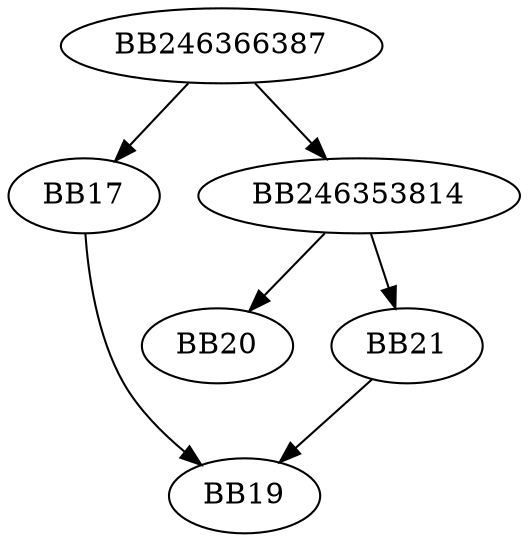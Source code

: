 digraph G{
	BB246366387->BB17;
	BB246366387->BB246353814;
	BB17->BB19;
	BB246353814->BB20;
	BB246353814->BB21;
	BB21->BB19;
}
